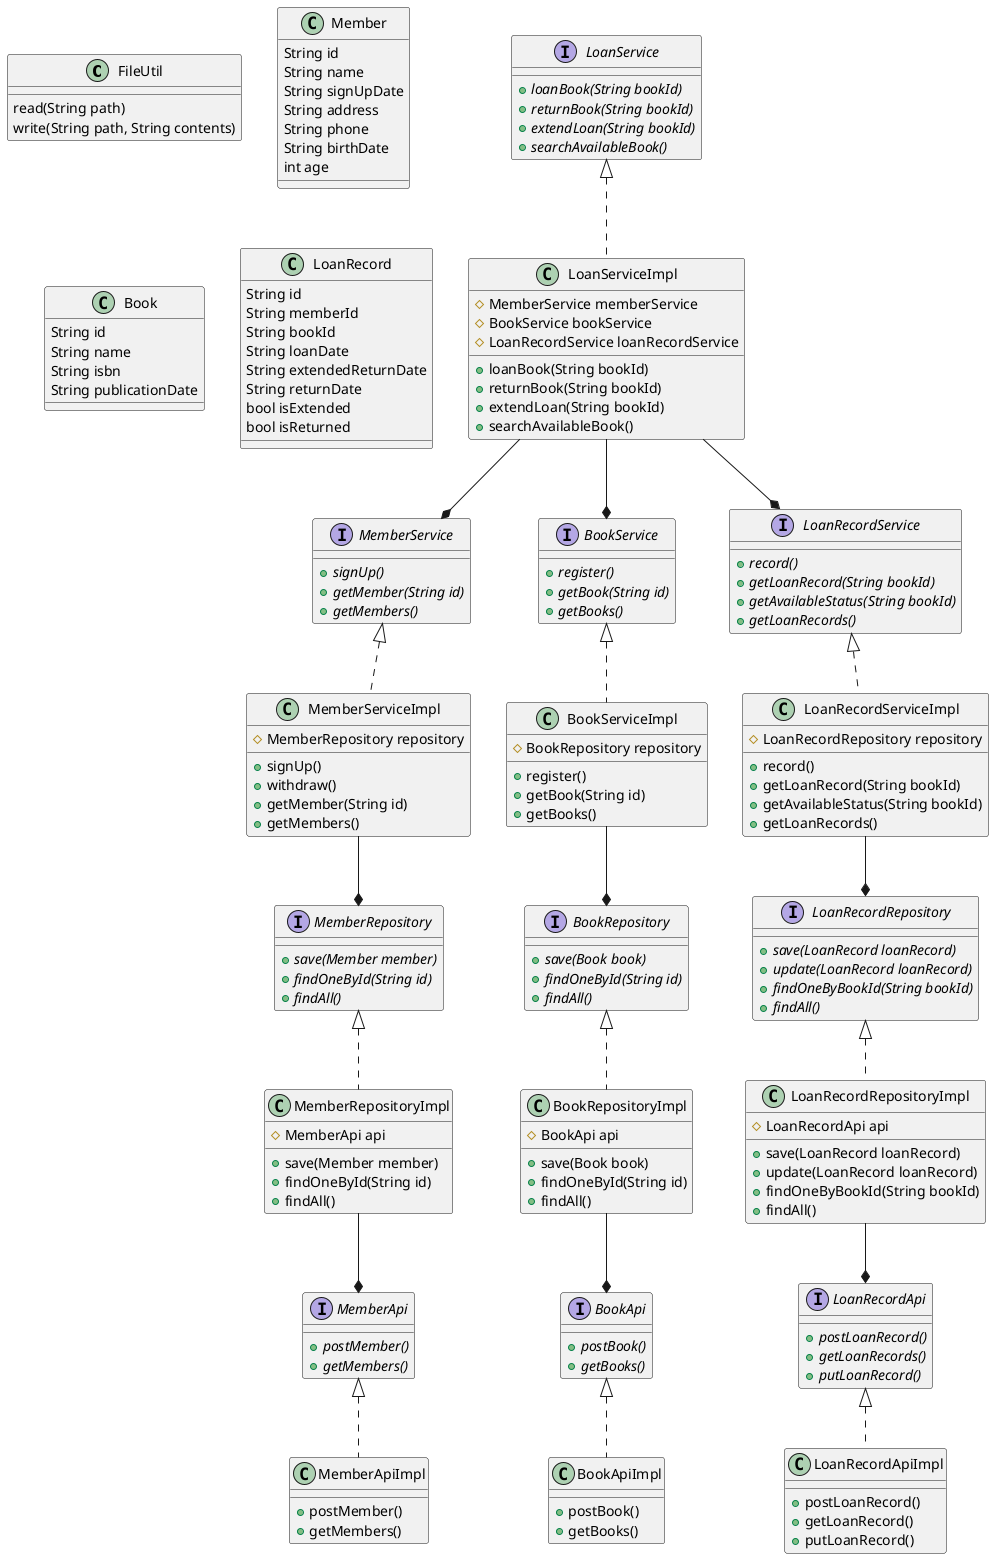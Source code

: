 @startuml
class FileUtil {
    read(String path)
    write(String path, String contents)
}

class Member {
    String id
    String name
    String signUpDate
    String address
    String phone
    String birthDate
    int age
}

class Book {
    String id
    String name
    String isbn
    String publicationDate
}

class LoanRecord {
    String id
    String memberId
    String bookId
    String loanDate
    String extendedReturnDate
    String returnDate
    bool isExtended
    bool isReturned
}

interface MemberApi {
    {abstract} +postMember()
    {abstract} +getMembers()
}

interface BookApi {
    {abstract} +postBook()
    {abstract} +getBooks()
}

interface LoanRecordApi {
    {abstract} +postLoanRecord()
    {abstract} +getLoanRecords()
    {abstract} +putLoanRecord()
}

class MemberApiImpl implements MemberApi  {
    +postMember()
    +getMembers()
}

class BookApiImpl  implements BookApi {
    +postBook()
    +getBooks()
}

class LoanRecordApiImpl  implements LoanRecordApi {
    +postLoanRecord()
    +getLoanRecord()
    +putLoanRecord()
}

interface MemberRepository {
    {abstract} +save(Member member)
    {abstract} +findOneById(String id)
    {abstract} +findAll()
}

interface BookRepository {
    {abstract} +save(Book book)
    {abstract} +findOneById(String id)
    {abstract} +findAll()
}

interface LoanRecordRepository {
    {abstract} +save(LoanRecord loanRecord)
    {abstract} +update(LoanRecord loanRecord)
    {abstract} +findOneByBookId(String bookId)
    {abstract} +findAll()
}

class MemberRepositoryImpl implements MemberRepository {
     #MemberApi api

     +save(Member member)
     +findOneById(String id)
     +findAll()
}

class BookRepositoryImpl implements BookRepository {
     #BookApi api

     +save(Book book)
     +findOneById(String id)
     +findAll()
}

class LoanRecordRepositoryImpl implements LoanRecordRepository {
     #LoanRecordApi api

    +save(LoanRecord loanRecord)
    +update(LoanRecord loanRecord)
    +findOneByBookId(String bookId)
    +findAll()
}

MemberRepositoryImpl --* MemberApi
BookRepositoryImpl --* BookApi
LoanRecordRepositoryImpl --* LoanRecordApi

interface MemberService {
    {abstract} +signUp()
    {abstract} +getMember(String id)
    {abstract} +getMembers()
}

interface BookService {
    {abstract} +register()
    {abstract} +getBook(String id)
    {abstract} +getBooks()
}

interface LoanRecordService {
   {abstract} +record()
   {abstract} +getLoanRecord(String bookId)
   {abstract} +getAvailableStatus(String bookId)
   {abstract} +getLoanRecords()
}

class MemberServiceImpl implements MemberService {
    #MemberRepository repository

    +signUp()
    +withdraw()
    +getMember(String id)
    +getMembers()
}

class BookServiceImpl implements BookService {
    #BookRepository repository

    +register()
    +getBook(String id)
    +getBooks()
}

class LoanRecordServiceImpl implements LoanRecordService {
    #LoanRecordRepository repository

    +record()
    +getLoanRecord(String bookId)
    +getAvailableStatus(String bookId)
    +getLoanRecords()
}

MemberServiceImpl --* MemberRepository
BookServiceImpl --* BookRepository
LoanRecordServiceImpl --* LoanRecordRepository

interface LoanService {
    {abstract} +loanBook(String bookId)
    {abstract} +returnBook(String bookId)
    {abstract} +extendLoan(String bookId)
    {abstract} +searchAvailableBook()
}

class LoanServiceImpl implements LoanService {
    #MemberService memberService
    #BookService bookService
    #LoanRecordService loanRecordService

    +loanBook(String bookId)
    +returnBook(String bookId)
    +extendLoan(String bookId)
    +searchAvailableBook()
}

LoanServiceImpl --* MemberService
LoanServiceImpl --* BookService
LoanServiceImpl --* LoanRecordService

@enduml